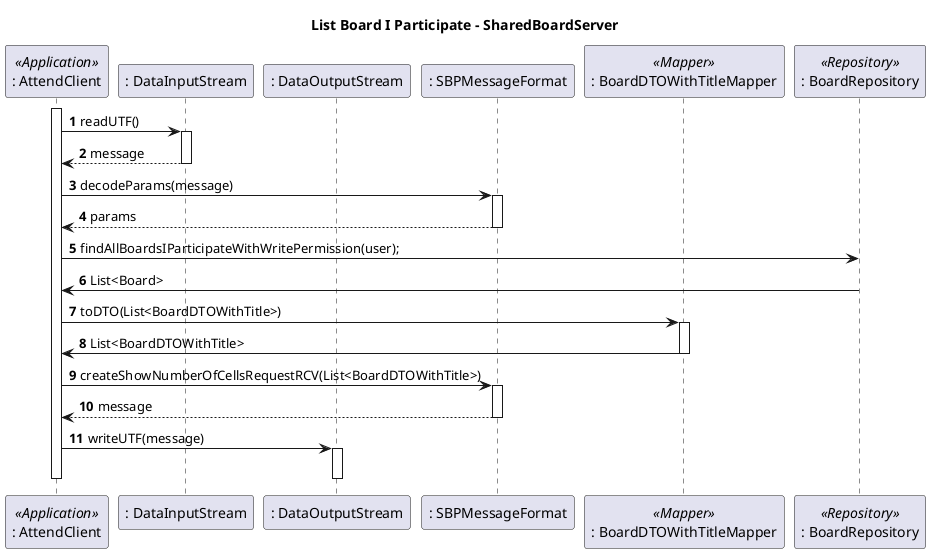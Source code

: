 
@startuml
autonumber
title List Board I Participate - SharedBoardServer

participant ": AttendClient" as AC <<Application>>
participant ": DataInputStream" as DIS
participant ": DataOutputStream" as DOS
participant ": SBPMessageFormat" as SBPMF
participant ": BoardDTOWithTitleMapper" as BM <<Mapper>>
participant ": BoardRepository" as BR <<Repository>>

activate AC
AC -> DIS : readUTF()
activate DIS
return message
AC -> SBPMF : decodeParams(message)
activate SBPMF
return params
AC -> BR : findAllBoardsIParticipateWithWritePermission(user);
BR -> AC : List<Board>
AC -> BM : toDTO(List<BoardDTOWithTitle>)
activate BM
BM -> AC : List<BoardDTOWithTitle>
deactivate BM
AC -> SBPMF : createShowNumberOfCellsRequestRCV(List<BoardDTOWithTitle>)
activate SBPMF
return message
deactivate SBPMF
AC -> DOS : writeUTF(message)
activate DOS
deactivate DOS
deactivate AC



@enduml